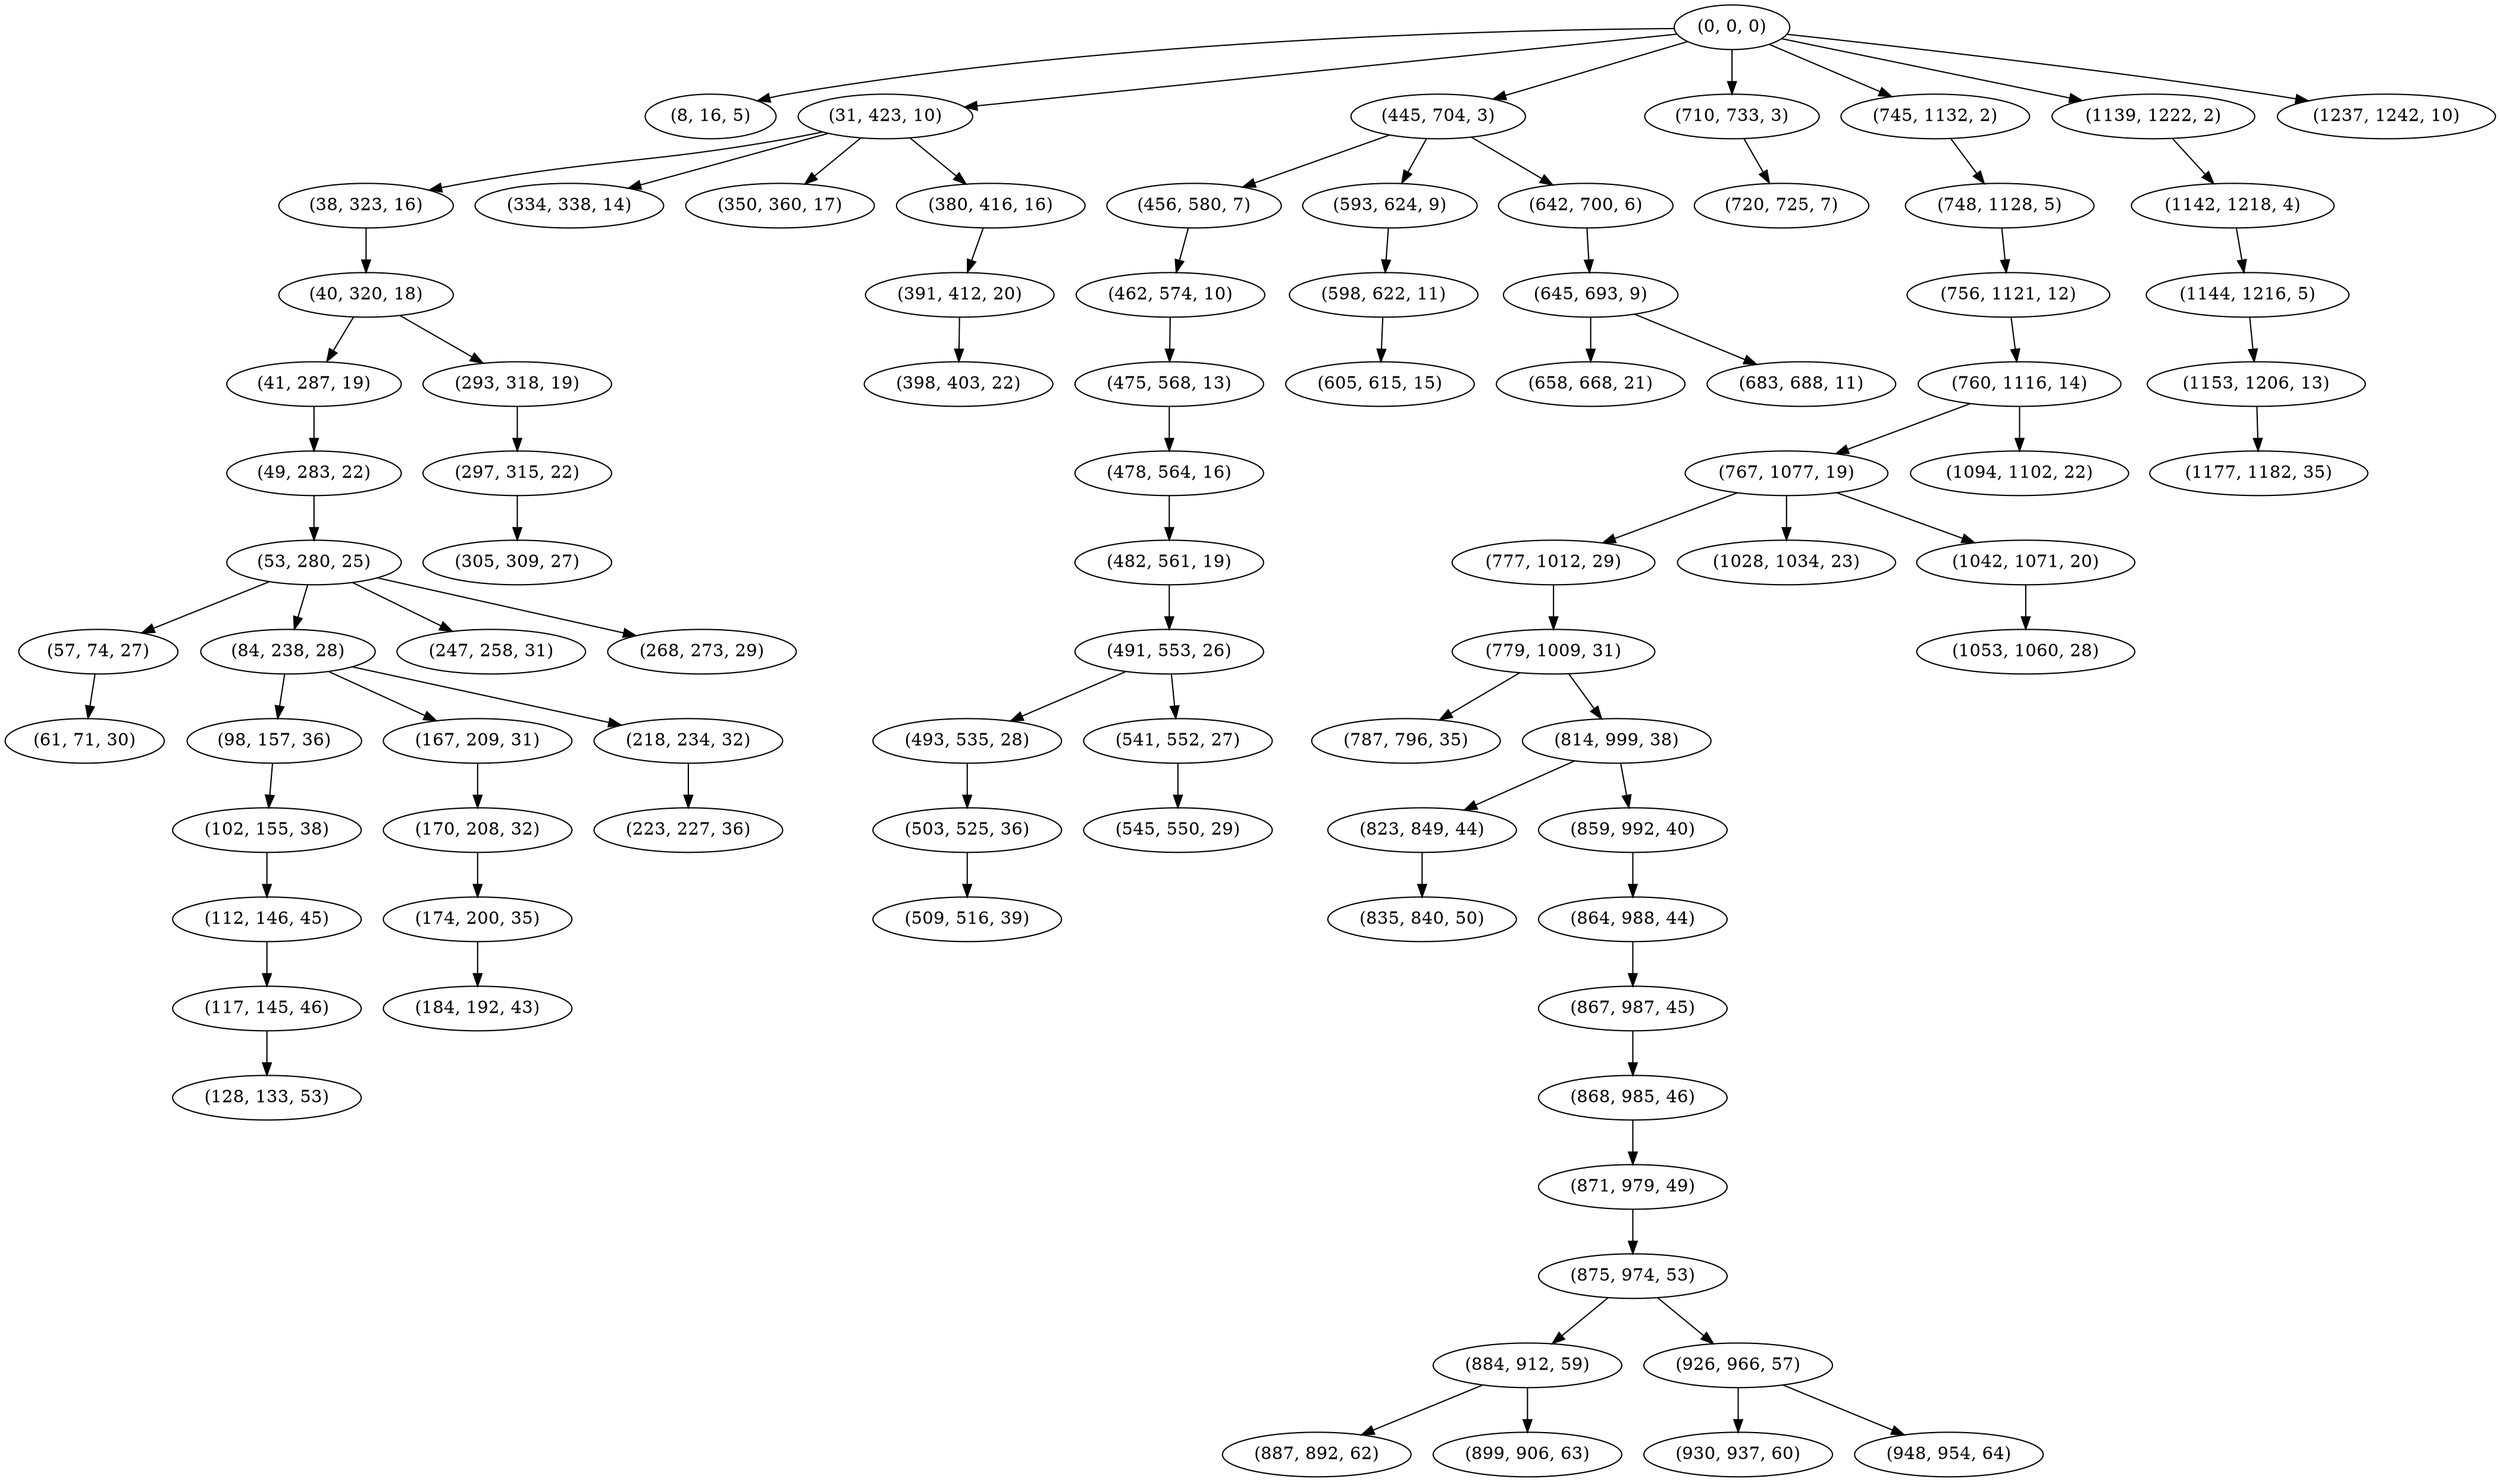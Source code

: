 digraph tree {
    "(0, 0, 0)";
    "(8, 16, 5)";
    "(31, 423, 10)";
    "(38, 323, 16)";
    "(40, 320, 18)";
    "(41, 287, 19)";
    "(49, 283, 22)";
    "(53, 280, 25)";
    "(57, 74, 27)";
    "(61, 71, 30)";
    "(84, 238, 28)";
    "(98, 157, 36)";
    "(102, 155, 38)";
    "(112, 146, 45)";
    "(117, 145, 46)";
    "(128, 133, 53)";
    "(167, 209, 31)";
    "(170, 208, 32)";
    "(174, 200, 35)";
    "(184, 192, 43)";
    "(218, 234, 32)";
    "(223, 227, 36)";
    "(247, 258, 31)";
    "(268, 273, 29)";
    "(293, 318, 19)";
    "(297, 315, 22)";
    "(305, 309, 27)";
    "(334, 338, 14)";
    "(350, 360, 17)";
    "(380, 416, 16)";
    "(391, 412, 20)";
    "(398, 403, 22)";
    "(445, 704, 3)";
    "(456, 580, 7)";
    "(462, 574, 10)";
    "(475, 568, 13)";
    "(478, 564, 16)";
    "(482, 561, 19)";
    "(491, 553, 26)";
    "(493, 535, 28)";
    "(503, 525, 36)";
    "(509, 516, 39)";
    "(541, 552, 27)";
    "(545, 550, 29)";
    "(593, 624, 9)";
    "(598, 622, 11)";
    "(605, 615, 15)";
    "(642, 700, 6)";
    "(645, 693, 9)";
    "(658, 668, 21)";
    "(683, 688, 11)";
    "(710, 733, 3)";
    "(720, 725, 7)";
    "(745, 1132, 2)";
    "(748, 1128, 5)";
    "(756, 1121, 12)";
    "(760, 1116, 14)";
    "(767, 1077, 19)";
    "(777, 1012, 29)";
    "(779, 1009, 31)";
    "(787, 796, 35)";
    "(814, 999, 38)";
    "(823, 849, 44)";
    "(835, 840, 50)";
    "(859, 992, 40)";
    "(864, 988, 44)";
    "(867, 987, 45)";
    "(868, 985, 46)";
    "(871, 979, 49)";
    "(875, 974, 53)";
    "(884, 912, 59)";
    "(887, 892, 62)";
    "(899, 906, 63)";
    "(926, 966, 57)";
    "(930, 937, 60)";
    "(948, 954, 64)";
    "(1028, 1034, 23)";
    "(1042, 1071, 20)";
    "(1053, 1060, 28)";
    "(1094, 1102, 22)";
    "(1139, 1222, 2)";
    "(1142, 1218, 4)";
    "(1144, 1216, 5)";
    "(1153, 1206, 13)";
    "(1177, 1182, 35)";
    "(1237, 1242, 10)";
    "(0, 0, 0)" -> "(8, 16, 5)";
    "(0, 0, 0)" -> "(31, 423, 10)";
    "(0, 0, 0)" -> "(445, 704, 3)";
    "(0, 0, 0)" -> "(710, 733, 3)";
    "(0, 0, 0)" -> "(745, 1132, 2)";
    "(0, 0, 0)" -> "(1139, 1222, 2)";
    "(0, 0, 0)" -> "(1237, 1242, 10)";
    "(31, 423, 10)" -> "(38, 323, 16)";
    "(31, 423, 10)" -> "(334, 338, 14)";
    "(31, 423, 10)" -> "(350, 360, 17)";
    "(31, 423, 10)" -> "(380, 416, 16)";
    "(38, 323, 16)" -> "(40, 320, 18)";
    "(40, 320, 18)" -> "(41, 287, 19)";
    "(40, 320, 18)" -> "(293, 318, 19)";
    "(41, 287, 19)" -> "(49, 283, 22)";
    "(49, 283, 22)" -> "(53, 280, 25)";
    "(53, 280, 25)" -> "(57, 74, 27)";
    "(53, 280, 25)" -> "(84, 238, 28)";
    "(53, 280, 25)" -> "(247, 258, 31)";
    "(53, 280, 25)" -> "(268, 273, 29)";
    "(57, 74, 27)" -> "(61, 71, 30)";
    "(84, 238, 28)" -> "(98, 157, 36)";
    "(84, 238, 28)" -> "(167, 209, 31)";
    "(84, 238, 28)" -> "(218, 234, 32)";
    "(98, 157, 36)" -> "(102, 155, 38)";
    "(102, 155, 38)" -> "(112, 146, 45)";
    "(112, 146, 45)" -> "(117, 145, 46)";
    "(117, 145, 46)" -> "(128, 133, 53)";
    "(167, 209, 31)" -> "(170, 208, 32)";
    "(170, 208, 32)" -> "(174, 200, 35)";
    "(174, 200, 35)" -> "(184, 192, 43)";
    "(218, 234, 32)" -> "(223, 227, 36)";
    "(293, 318, 19)" -> "(297, 315, 22)";
    "(297, 315, 22)" -> "(305, 309, 27)";
    "(380, 416, 16)" -> "(391, 412, 20)";
    "(391, 412, 20)" -> "(398, 403, 22)";
    "(445, 704, 3)" -> "(456, 580, 7)";
    "(445, 704, 3)" -> "(593, 624, 9)";
    "(445, 704, 3)" -> "(642, 700, 6)";
    "(456, 580, 7)" -> "(462, 574, 10)";
    "(462, 574, 10)" -> "(475, 568, 13)";
    "(475, 568, 13)" -> "(478, 564, 16)";
    "(478, 564, 16)" -> "(482, 561, 19)";
    "(482, 561, 19)" -> "(491, 553, 26)";
    "(491, 553, 26)" -> "(493, 535, 28)";
    "(491, 553, 26)" -> "(541, 552, 27)";
    "(493, 535, 28)" -> "(503, 525, 36)";
    "(503, 525, 36)" -> "(509, 516, 39)";
    "(541, 552, 27)" -> "(545, 550, 29)";
    "(593, 624, 9)" -> "(598, 622, 11)";
    "(598, 622, 11)" -> "(605, 615, 15)";
    "(642, 700, 6)" -> "(645, 693, 9)";
    "(645, 693, 9)" -> "(658, 668, 21)";
    "(645, 693, 9)" -> "(683, 688, 11)";
    "(710, 733, 3)" -> "(720, 725, 7)";
    "(745, 1132, 2)" -> "(748, 1128, 5)";
    "(748, 1128, 5)" -> "(756, 1121, 12)";
    "(756, 1121, 12)" -> "(760, 1116, 14)";
    "(760, 1116, 14)" -> "(767, 1077, 19)";
    "(760, 1116, 14)" -> "(1094, 1102, 22)";
    "(767, 1077, 19)" -> "(777, 1012, 29)";
    "(767, 1077, 19)" -> "(1028, 1034, 23)";
    "(767, 1077, 19)" -> "(1042, 1071, 20)";
    "(777, 1012, 29)" -> "(779, 1009, 31)";
    "(779, 1009, 31)" -> "(787, 796, 35)";
    "(779, 1009, 31)" -> "(814, 999, 38)";
    "(814, 999, 38)" -> "(823, 849, 44)";
    "(814, 999, 38)" -> "(859, 992, 40)";
    "(823, 849, 44)" -> "(835, 840, 50)";
    "(859, 992, 40)" -> "(864, 988, 44)";
    "(864, 988, 44)" -> "(867, 987, 45)";
    "(867, 987, 45)" -> "(868, 985, 46)";
    "(868, 985, 46)" -> "(871, 979, 49)";
    "(871, 979, 49)" -> "(875, 974, 53)";
    "(875, 974, 53)" -> "(884, 912, 59)";
    "(875, 974, 53)" -> "(926, 966, 57)";
    "(884, 912, 59)" -> "(887, 892, 62)";
    "(884, 912, 59)" -> "(899, 906, 63)";
    "(926, 966, 57)" -> "(930, 937, 60)";
    "(926, 966, 57)" -> "(948, 954, 64)";
    "(1042, 1071, 20)" -> "(1053, 1060, 28)";
    "(1139, 1222, 2)" -> "(1142, 1218, 4)";
    "(1142, 1218, 4)" -> "(1144, 1216, 5)";
    "(1144, 1216, 5)" -> "(1153, 1206, 13)";
    "(1153, 1206, 13)" -> "(1177, 1182, 35)";
}
